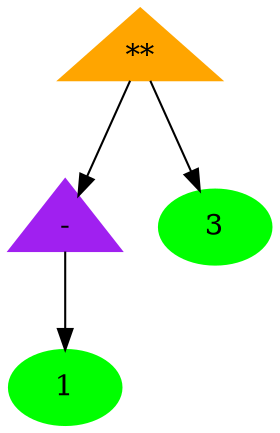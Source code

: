 digraph G {
   "a11"->"a9"
   "a9"->"a8"
   "a11"->"a10"
   "a11" [label="**"
,color=orange, style=filled ,shape=triangle]
   "a9" [label="-"
,color=purple, style=filled ,shape=triangle]
   "a8" [label="1",color=green, style=filled]
   "a10" [label="3",color=green, style=filled]
}
